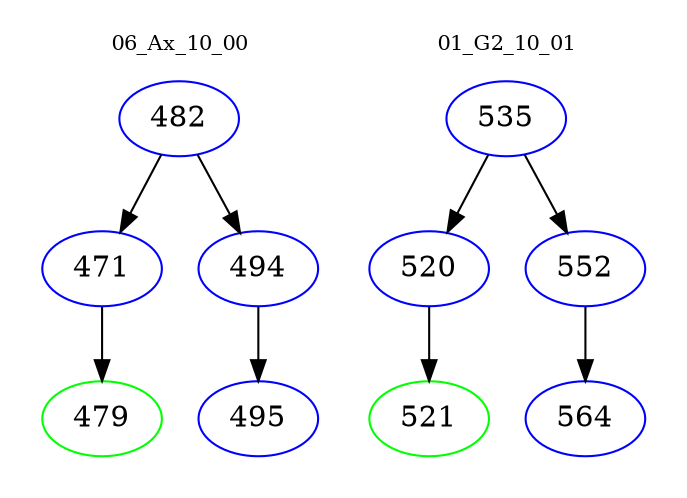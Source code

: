 digraph{
subgraph cluster_0 {
color = white
label = "06_Ax_10_00";
fontsize=10;
T0_482 [label="482", color="blue"]
T0_482 -> T0_471 [color="black"]
T0_471 [label="471", color="blue"]
T0_471 -> T0_479 [color="black"]
T0_479 [label="479", color="green"]
T0_482 -> T0_494 [color="black"]
T0_494 [label="494", color="blue"]
T0_494 -> T0_495 [color="black"]
T0_495 [label="495", color="blue"]
}
subgraph cluster_1 {
color = white
label = "01_G2_10_01";
fontsize=10;
T1_535 [label="535", color="blue"]
T1_535 -> T1_520 [color="black"]
T1_520 [label="520", color="blue"]
T1_520 -> T1_521 [color="black"]
T1_521 [label="521", color="green"]
T1_535 -> T1_552 [color="black"]
T1_552 [label="552", color="blue"]
T1_552 -> T1_564 [color="black"]
T1_564 [label="564", color="blue"]
}
}
